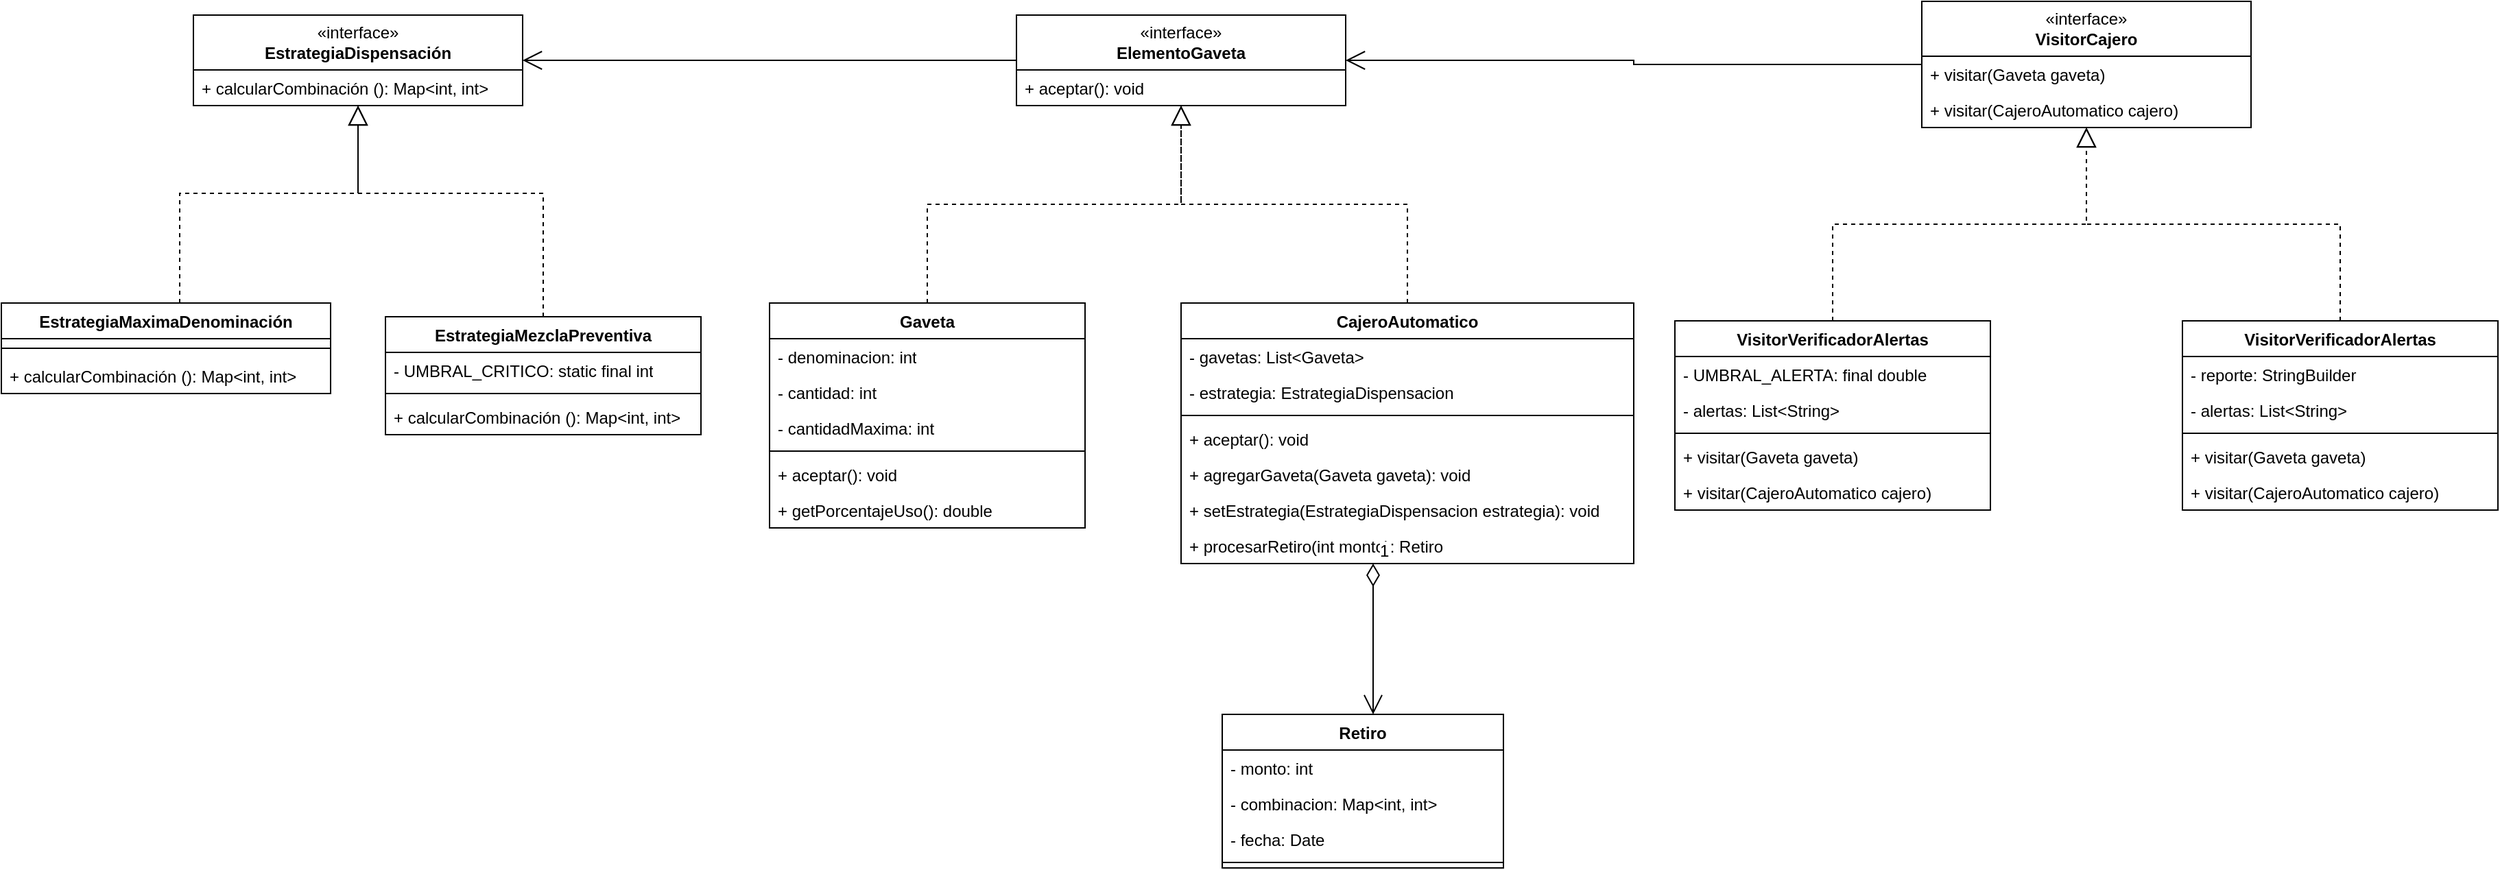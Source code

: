 <mxfile version="28.2.5">
  <diagram id="C5RBs43oDa-KdzZeNtuy" name="Page-1">
    <mxGraphModel dx="1097" dy="562" grid="1" gridSize="10" guides="1" tooltips="1" connect="1" arrows="1" fold="1" page="1" pageScale="1" pageWidth="827" pageHeight="1169" math="0" shadow="0">
      <root>
        <mxCell id="WIyWlLk6GJQsqaUBKTNV-0" />
        <mxCell id="WIyWlLk6GJQsqaUBKTNV-1" parent="WIyWlLk6GJQsqaUBKTNV-0" />
        <mxCell id="R6TyZvHb5LWWNC7vHNzd-23" value="«interface»&lt;br&gt;&lt;b&gt;EstrategiaDispensación&lt;/b&gt;" style="swimlane;fontStyle=0;childLayout=stackLayout;horizontal=1;startSize=40;fillColor=none;horizontalStack=0;resizeParent=1;resizeParentMax=0;resizeLast=0;collapsible=1;marginBottom=0;whiteSpace=wrap;html=1;" parent="WIyWlLk6GJQsqaUBKTNV-1" vertex="1">
          <mxGeometry x="300" y="120" width="240" height="66" as="geometry" />
        </mxCell>
        <mxCell id="R6TyZvHb5LWWNC7vHNzd-24" value="+ calcularCombinación (): Map&amp;lt;int, int&amp;gt;" style="text;strokeColor=none;fillColor=none;align=left;verticalAlign=top;spacingLeft=4;spacingRight=4;overflow=hidden;rotatable=0;points=[[0,0.5],[1,0.5]];portConstraint=eastwest;whiteSpace=wrap;html=1;" parent="R6TyZvHb5LWWNC7vHNzd-23" vertex="1">
          <mxGeometry y="40" width="240" height="26" as="geometry" />
        </mxCell>
        <mxCell id="R6TyZvHb5LWWNC7vHNzd-27" value="EstrategiaMaximaDenominación&lt;div&gt;&lt;br&gt;&lt;/div&gt;" style="swimlane;fontStyle=1;align=center;verticalAlign=top;childLayout=stackLayout;horizontal=1;startSize=26;horizontalStack=0;resizeParent=1;resizeParentMax=0;resizeLast=0;collapsible=1;marginBottom=0;whiteSpace=wrap;html=1;" parent="WIyWlLk6GJQsqaUBKTNV-1" vertex="1">
          <mxGeometry x="160" y="330" width="240" height="66" as="geometry" />
        </mxCell>
        <mxCell id="R6TyZvHb5LWWNC7vHNzd-29" value="" style="line;strokeWidth=1;fillColor=none;align=left;verticalAlign=middle;spacingTop=-1;spacingLeft=3;spacingRight=3;rotatable=0;labelPosition=right;points=[];portConstraint=eastwest;strokeColor=inherit;" parent="R6TyZvHb5LWWNC7vHNzd-27" vertex="1">
          <mxGeometry y="26" width="240" height="14" as="geometry" />
        </mxCell>
        <mxCell id="R6TyZvHb5LWWNC7vHNzd-31" value="+ calcularCombinación (): Map&amp;lt;int, int&amp;gt;" style="text;strokeColor=none;fillColor=none;align=left;verticalAlign=top;spacingLeft=4;spacingRight=4;overflow=hidden;rotatable=0;points=[[0,0.5],[1,0.5]];portConstraint=eastwest;whiteSpace=wrap;html=1;" parent="R6TyZvHb5LWWNC7vHNzd-27" vertex="1">
          <mxGeometry y="40" width="240" height="26" as="geometry" />
        </mxCell>
        <mxCell id="R6TyZvHb5LWWNC7vHNzd-37" value="" style="endArrow=block;dashed=1;endFill=0;endSize=12;html=1;rounded=0;fontSize=12;edgeStyle=orthogonalEdgeStyle;" parent="WIyWlLk6GJQsqaUBKTNV-1" source="R6TyZvHb5LWWNC7vHNzd-27" target="R6TyZvHb5LWWNC7vHNzd-23" edge="1">
          <mxGeometry width="160" relative="1" as="geometry">
            <mxPoint x="680" y="370" as="sourcePoint" />
            <mxPoint x="840" y="370" as="targetPoint" />
            <Array as="points">
              <mxPoint x="290" y="250" />
              <mxPoint x="420" y="250" />
            </Array>
          </mxGeometry>
        </mxCell>
        <mxCell id="R6TyZvHb5LWWNC7vHNzd-38" value="EstrategiaMezclaPreventiva" style="swimlane;fontStyle=1;align=center;verticalAlign=top;childLayout=stackLayout;horizontal=1;startSize=26;horizontalStack=0;resizeParent=1;resizeParentMax=0;resizeLast=0;collapsible=1;marginBottom=0;whiteSpace=wrap;html=1;" parent="WIyWlLk6GJQsqaUBKTNV-1" vertex="1">
          <mxGeometry x="440" y="340" width="230" height="86" as="geometry" />
        </mxCell>
        <mxCell id="R6TyZvHb5LWWNC7vHNzd-39" value="- UMBRAL_CRITICO: static final int" style="text;strokeColor=none;fillColor=none;align=left;verticalAlign=top;spacingLeft=4;spacingRight=4;overflow=hidden;rotatable=0;points=[[0,0.5],[1,0.5]];portConstraint=eastwest;whiteSpace=wrap;html=1;" parent="R6TyZvHb5LWWNC7vHNzd-38" vertex="1">
          <mxGeometry y="26" width="230" height="26" as="geometry" />
        </mxCell>
        <mxCell id="R6TyZvHb5LWWNC7vHNzd-40" value="" style="line;strokeWidth=1;fillColor=none;align=left;verticalAlign=middle;spacingTop=-1;spacingLeft=3;spacingRight=3;rotatable=0;labelPosition=right;points=[];portConstraint=eastwest;strokeColor=inherit;" parent="R6TyZvHb5LWWNC7vHNzd-38" vertex="1">
          <mxGeometry y="52" width="230" height="8" as="geometry" />
        </mxCell>
        <mxCell id="R6TyZvHb5LWWNC7vHNzd-41" value="+ calcularCombinación (): Map&amp;lt;int, int&amp;gt;" style="text;strokeColor=none;fillColor=none;align=left;verticalAlign=top;spacingLeft=4;spacingRight=4;overflow=hidden;rotatable=0;points=[[0,0.5],[1,0.5]];portConstraint=eastwest;whiteSpace=wrap;html=1;" parent="R6TyZvHb5LWWNC7vHNzd-38" vertex="1">
          <mxGeometry y="60" width="230" height="26" as="geometry" />
        </mxCell>
        <mxCell id="R6TyZvHb5LWWNC7vHNzd-42" value="" style="endArrow=block;dashed=1;endFill=0;endSize=12;html=1;rounded=0;fontSize=12;edgeStyle=orthogonalEdgeStyle;" parent="WIyWlLk6GJQsqaUBKTNV-1" source="R6TyZvHb5LWWNC7vHNzd-38" target="R6TyZvHb5LWWNC7vHNzd-23" edge="1">
          <mxGeometry width="160" relative="1" as="geometry">
            <mxPoint x="480" y="240" as="sourcePoint" />
            <mxPoint x="640" y="240" as="targetPoint" />
            <Array as="points">
              <mxPoint x="555" y="250" />
              <mxPoint x="420" y="250" />
            </Array>
          </mxGeometry>
        </mxCell>
        <mxCell id="R6TyZvHb5LWWNC7vHNzd-43" value="«interface»&lt;br&gt;&lt;b&gt;ElementoGaveta&lt;/b&gt;" style="swimlane;fontStyle=0;childLayout=stackLayout;horizontal=1;startSize=40;fillColor=none;horizontalStack=0;resizeParent=1;resizeParentMax=0;resizeLast=0;collapsible=1;marginBottom=0;whiteSpace=wrap;html=1;" parent="WIyWlLk6GJQsqaUBKTNV-1" vertex="1">
          <mxGeometry x="900" y="120" width="240" height="66" as="geometry" />
        </mxCell>
        <mxCell id="R6TyZvHb5LWWNC7vHNzd-44" value="+ aceptar(): void" style="text;strokeColor=none;fillColor=none;align=left;verticalAlign=top;spacingLeft=4;spacingRight=4;overflow=hidden;rotatable=0;points=[[0,0.5],[1,0.5]];portConstraint=eastwest;whiteSpace=wrap;html=1;" parent="R6TyZvHb5LWWNC7vHNzd-43" vertex="1">
          <mxGeometry y="40" width="240" height="26" as="geometry" />
        </mxCell>
        <mxCell id="R6TyZvHb5LWWNC7vHNzd-45" value="Gaveta" style="swimlane;fontStyle=1;align=center;verticalAlign=top;childLayout=stackLayout;horizontal=1;startSize=26;horizontalStack=0;resizeParent=1;resizeParentMax=0;resizeLast=0;collapsible=1;marginBottom=0;whiteSpace=wrap;html=1;" parent="WIyWlLk6GJQsqaUBKTNV-1" vertex="1">
          <mxGeometry x="720" y="330" width="230" height="164" as="geometry" />
        </mxCell>
        <mxCell id="R6TyZvHb5LWWNC7vHNzd-46" value="- denominacion: int" style="text;strokeColor=none;fillColor=none;align=left;verticalAlign=top;spacingLeft=4;spacingRight=4;overflow=hidden;rotatable=0;points=[[0,0.5],[1,0.5]];portConstraint=eastwest;whiteSpace=wrap;html=1;" parent="R6TyZvHb5LWWNC7vHNzd-45" vertex="1">
          <mxGeometry y="26" width="230" height="26" as="geometry" />
        </mxCell>
        <mxCell id="R6TyZvHb5LWWNC7vHNzd-49" value="- cantidad: int" style="text;strokeColor=none;fillColor=none;align=left;verticalAlign=top;spacingLeft=4;spacingRight=4;overflow=hidden;rotatable=0;points=[[0,0.5],[1,0.5]];portConstraint=eastwest;whiteSpace=wrap;html=1;" parent="R6TyZvHb5LWWNC7vHNzd-45" vertex="1">
          <mxGeometry y="52" width="230" height="26" as="geometry" />
        </mxCell>
        <mxCell id="R6TyZvHb5LWWNC7vHNzd-50" value="- cantidadMaxima: int" style="text;strokeColor=none;fillColor=none;align=left;verticalAlign=top;spacingLeft=4;spacingRight=4;overflow=hidden;rotatable=0;points=[[0,0.5],[1,0.5]];portConstraint=eastwest;whiteSpace=wrap;html=1;" parent="R6TyZvHb5LWWNC7vHNzd-45" vertex="1">
          <mxGeometry y="78" width="230" height="26" as="geometry" />
        </mxCell>
        <mxCell id="R6TyZvHb5LWWNC7vHNzd-47" value="" style="line;strokeWidth=1;fillColor=none;align=left;verticalAlign=middle;spacingTop=-1;spacingLeft=3;spacingRight=3;rotatable=0;labelPosition=right;points=[];portConstraint=eastwest;strokeColor=inherit;" parent="R6TyZvHb5LWWNC7vHNzd-45" vertex="1">
          <mxGeometry y="104" width="230" height="8" as="geometry" />
        </mxCell>
        <mxCell id="R6TyZvHb5LWWNC7vHNzd-51" value="+ aceptar(): void" style="text;strokeColor=none;fillColor=none;align=left;verticalAlign=top;spacingLeft=4;spacingRight=4;overflow=hidden;rotatable=0;points=[[0,0.5],[1,0.5]];portConstraint=eastwest;whiteSpace=wrap;html=1;" parent="R6TyZvHb5LWWNC7vHNzd-45" vertex="1">
          <mxGeometry y="112" width="230" height="26" as="geometry" />
        </mxCell>
        <mxCell id="R6TyZvHb5LWWNC7vHNzd-74" value="+ getPorcentajeUso(): double" style="text;strokeColor=none;fillColor=none;align=left;verticalAlign=top;spacingLeft=4;spacingRight=4;overflow=hidden;rotatable=0;points=[[0,0.5],[1,0.5]];portConstraint=eastwest;whiteSpace=wrap;html=1;" parent="R6TyZvHb5LWWNC7vHNzd-45" vertex="1">
          <mxGeometry y="138" width="230" height="26" as="geometry" />
        </mxCell>
        <mxCell id="R6TyZvHb5LWWNC7vHNzd-52" value="" style="endArrow=block;dashed=1;endFill=0;endSize=12;html=1;rounded=0;fontSize=12;edgeStyle=orthogonalEdgeStyle;" parent="WIyWlLk6GJQsqaUBKTNV-1" source="R6TyZvHb5LWWNC7vHNzd-45" target="R6TyZvHb5LWWNC7vHNzd-43" edge="1">
          <mxGeometry width="160" relative="1" as="geometry">
            <mxPoint x="880" y="260" as="sourcePoint" />
            <mxPoint x="1040" y="260" as="targetPoint" />
          </mxGeometry>
        </mxCell>
        <mxCell id="R6TyZvHb5LWWNC7vHNzd-53" value="CajeroAutomatico" style="swimlane;fontStyle=1;align=center;verticalAlign=top;childLayout=stackLayout;horizontal=1;startSize=26;horizontalStack=0;resizeParent=1;resizeParentMax=0;resizeLast=0;collapsible=1;marginBottom=0;whiteSpace=wrap;html=1;" parent="WIyWlLk6GJQsqaUBKTNV-1" vertex="1">
          <mxGeometry x="1020" y="330" width="330" height="190" as="geometry" />
        </mxCell>
        <mxCell id="R6TyZvHb5LWWNC7vHNzd-54" value="- gavetas: List&amp;lt;Gaveta&amp;gt;" style="text;strokeColor=none;fillColor=none;align=left;verticalAlign=top;spacingLeft=4;spacingRight=4;overflow=hidden;rotatable=0;points=[[0,0.5],[1,0.5]];portConstraint=eastwest;whiteSpace=wrap;html=1;" parent="R6TyZvHb5LWWNC7vHNzd-53" vertex="1">
          <mxGeometry y="26" width="330" height="26" as="geometry" />
        </mxCell>
        <mxCell id="R6TyZvHb5LWWNC7vHNzd-55" value="- estrategia: EstrategiaDispensacion" style="text;strokeColor=none;fillColor=none;align=left;verticalAlign=top;spacingLeft=4;spacingRight=4;overflow=hidden;rotatable=0;points=[[0,0.5],[1,0.5]];portConstraint=eastwest;whiteSpace=wrap;html=1;" parent="R6TyZvHb5LWWNC7vHNzd-53" vertex="1">
          <mxGeometry y="52" width="330" height="26" as="geometry" />
        </mxCell>
        <mxCell id="R6TyZvHb5LWWNC7vHNzd-57" value="" style="line;strokeWidth=1;fillColor=none;align=left;verticalAlign=middle;spacingTop=-1;spacingLeft=3;spacingRight=3;rotatable=0;labelPosition=right;points=[];portConstraint=eastwest;strokeColor=inherit;" parent="R6TyZvHb5LWWNC7vHNzd-53" vertex="1">
          <mxGeometry y="78" width="330" height="8" as="geometry" />
        </mxCell>
        <mxCell id="R6TyZvHb5LWWNC7vHNzd-58" value="+ aceptar(): void" style="text;strokeColor=none;fillColor=none;align=left;verticalAlign=top;spacingLeft=4;spacingRight=4;overflow=hidden;rotatable=0;points=[[0,0.5],[1,0.5]];portConstraint=eastwest;whiteSpace=wrap;html=1;" parent="R6TyZvHb5LWWNC7vHNzd-53" vertex="1">
          <mxGeometry y="86" width="330" height="26" as="geometry" />
        </mxCell>
        <mxCell id="R6TyZvHb5LWWNC7vHNzd-60" value="+ agregarGaveta(Gaveta gaveta): void" style="text;strokeColor=none;fillColor=none;align=left;verticalAlign=top;spacingLeft=4;spacingRight=4;overflow=hidden;rotatable=0;points=[[0,0.5],[1,0.5]];portConstraint=eastwest;whiteSpace=wrap;html=1;" parent="R6TyZvHb5LWWNC7vHNzd-53" vertex="1">
          <mxGeometry y="112" width="330" height="26" as="geometry" />
        </mxCell>
        <mxCell id="R6TyZvHb5LWWNC7vHNzd-61" value="+ setEstrategia(EstrategiaDispensacion estrategia): void&lt;span style=&quot;background-color: transparent; color: light-dark(rgb(0, 0, 0), rgb(255, 255, 255));&quot;&gt;&amp;nbsp;&lt;/span&gt;" style="text;strokeColor=none;fillColor=none;align=left;verticalAlign=top;spacingLeft=4;spacingRight=4;overflow=hidden;rotatable=0;points=[[0,0.5],[1,0.5]];portConstraint=eastwest;whiteSpace=wrap;html=1;" parent="R6TyZvHb5LWWNC7vHNzd-53" vertex="1">
          <mxGeometry y="138" width="330" height="26" as="geometry" />
        </mxCell>
        <mxCell id="R6TyZvHb5LWWNC7vHNzd-62" value="+ procesarRetiro(int monto): Retiro" style="text;strokeColor=none;fillColor=none;align=left;verticalAlign=top;spacingLeft=4;spacingRight=4;overflow=hidden;rotatable=0;points=[[0,0.5],[1,0.5]];portConstraint=eastwest;whiteSpace=wrap;html=1;" parent="R6TyZvHb5LWWNC7vHNzd-53" vertex="1">
          <mxGeometry y="164" width="330" height="26" as="geometry" />
        </mxCell>
        <mxCell id="R6TyZvHb5LWWNC7vHNzd-59" value="" style="endArrow=block;dashed=1;endFill=0;endSize=12;html=1;rounded=0;fontSize=12;edgeStyle=orthogonalEdgeStyle;" parent="WIyWlLk6GJQsqaUBKTNV-1" source="R6TyZvHb5LWWNC7vHNzd-53" target="R6TyZvHb5LWWNC7vHNzd-43" edge="1">
          <mxGeometry width="160" relative="1" as="geometry">
            <mxPoint x="1120" y="250" as="sourcePoint" />
            <mxPoint x="1280" y="250" as="targetPoint" />
          </mxGeometry>
        </mxCell>
        <mxCell id="R6TyZvHb5LWWNC7vHNzd-63" value="Retiro" style="swimlane;fontStyle=1;align=center;verticalAlign=top;childLayout=stackLayout;horizontal=1;startSize=26;horizontalStack=0;resizeParent=1;resizeParentMax=0;resizeLast=0;collapsible=1;marginBottom=0;whiteSpace=wrap;html=1;" parent="WIyWlLk6GJQsqaUBKTNV-1" vertex="1">
          <mxGeometry x="1050" y="630" width="205" height="112" as="geometry" />
        </mxCell>
        <mxCell id="R6TyZvHb5LWWNC7vHNzd-64" value="- monto: int" style="text;strokeColor=none;fillColor=none;align=left;verticalAlign=top;spacingLeft=4;spacingRight=4;overflow=hidden;rotatable=0;points=[[0,0.5],[1,0.5]];portConstraint=eastwest;whiteSpace=wrap;html=1;" parent="R6TyZvHb5LWWNC7vHNzd-63" vertex="1">
          <mxGeometry y="26" width="205" height="26" as="geometry" />
        </mxCell>
        <mxCell id="R6TyZvHb5LWWNC7vHNzd-68" value="- combinacion: Map&amp;lt;int, int&amp;gt;" style="text;strokeColor=none;fillColor=none;align=left;verticalAlign=top;spacingLeft=4;spacingRight=4;overflow=hidden;rotatable=0;points=[[0,0.5],[1,0.5]];portConstraint=eastwest;whiteSpace=wrap;html=1;" parent="R6TyZvHb5LWWNC7vHNzd-63" vertex="1">
          <mxGeometry y="52" width="205" height="26" as="geometry" />
        </mxCell>
        <mxCell id="R6TyZvHb5LWWNC7vHNzd-67" value="- fecha: Date" style="text;strokeColor=none;fillColor=none;align=left;verticalAlign=top;spacingLeft=4;spacingRight=4;overflow=hidden;rotatable=0;points=[[0,0.5],[1,0.5]];portConstraint=eastwest;whiteSpace=wrap;html=1;" parent="R6TyZvHb5LWWNC7vHNzd-63" vertex="1">
          <mxGeometry y="78" width="205" height="26" as="geometry" />
        </mxCell>
        <mxCell id="R6TyZvHb5LWWNC7vHNzd-65" value="" style="line;strokeWidth=1;fillColor=none;align=left;verticalAlign=middle;spacingTop=-1;spacingLeft=3;spacingRight=3;rotatable=0;labelPosition=right;points=[];portConstraint=eastwest;strokeColor=inherit;" parent="R6TyZvHb5LWWNC7vHNzd-63" vertex="1">
          <mxGeometry y="104" width="205" height="8" as="geometry" />
        </mxCell>
        <mxCell id="R6TyZvHb5LWWNC7vHNzd-70" value="1" style="endArrow=open;html=1;endSize=12;startArrow=diamondThin;startSize=14;startFill=0;edgeStyle=orthogonalEdgeStyle;align=left;verticalAlign=bottom;rounded=0;fontSize=12;" parent="WIyWlLk6GJQsqaUBKTNV-1" source="R6TyZvHb5LWWNC7vHNzd-53" target="R6TyZvHb5LWWNC7vHNzd-63" edge="1">
          <mxGeometry x="-1" y="3" relative="1" as="geometry">
            <mxPoint x="940" y="620" as="sourcePoint" />
            <mxPoint x="1120" y="590" as="targetPoint" />
            <Array as="points">
              <mxPoint x="1160" y="580" />
              <mxPoint x="1160" y="580" />
            </Array>
          </mxGeometry>
        </mxCell>
        <mxCell id="R6TyZvHb5LWWNC7vHNzd-71" value="«interface»&lt;br&gt;&lt;b&gt;VisitorCajero&lt;/b&gt;" style="swimlane;fontStyle=0;childLayout=stackLayout;horizontal=1;startSize=40;fillColor=none;horizontalStack=0;resizeParent=1;resizeParentMax=0;resizeLast=0;collapsible=1;marginBottom=0;whiteSpace=wrap;html=1;" parent="WIyWlLk6GJQsqaUBKTNV-1" vertex="1">
          <mxGeometry x="1560" y="110" width="240" height="92" as="geometry" />
        </mxCell>
        <mxCell id="R6TyZvHb5LWWNC7vHNzd-72" value="+ visitar(Gaveta gaveta)" style="text;strokeColor=none;fillColor=none;align=left;verticalAlign=top;spacingLeft=4;spacingRight=4;overflow=hidden;rotatable=0;points=[[0,0.5],[1,0.5]];portConstraint=eastwest;whiteSpace=wrap;html=1;" parent="R6TyZvHb5LWWNC7vHNzd-71" vertex="1">
          <mxGeometry y="40" width="240" height="26" as="geometry" />
        </mxCell>
        <mxCell id="R6TyZvHb5LWWNC7vHNzd-73" value="+ visitar(CajeroAutomatico cajero)" style="text;strokeColor=none;fillColor=none;align=left;verticalAlign=top;spacingLeft=4;spacingRight=4;overflow=hidden;rotatable=0;points=[[0,0.5],[1,0.5]];portConstraint=eastwest;whiteSpace=wrap;html=1;" parent="R6TyZvHb5LWWNC7vHNzd-71" vertex="1">
          <mxGeometry y="66" width="240" height="26" as="geometry" />
        </mxCell>
        <mxCell id="R6TyZvHb5LWWNC7vHNzd-75" value="VisitorVerificadorAlertas" style="swimlane;fontStyle=1;align=center;verticalAlign=top;childLayout=stackLayout;horizontal=1;startSize=26;horizontalStack=0;resizeParent=1;resizeParentMax=0;resizeLast=0;collapsible=1;marginBottom=0;whiteSpace=wrap;html=1;" parent="WIyWlLk6GJQsqaUBKTNV-1" vertex="1">
          <mxGeometry x="1380" y="343" width="230" height="138" as="geometry" />
        </mxCell>
        <mxCell id="R6TyZvHb5LWWNC7vHNzd-76" value="- UMBRAL_ALERTA: final double" style="text;strokeColor=none;fillColor=none;align=left;verticalAlign=top;spacingLeft=4;spacingRight=4;overflow=hidden;rotatable=0;points=[[0,0.5],[1,0.5]];portConstraint=eastwest;whiteSpace=wrap;html=1;" parent="R6TyZvHb5LWWNC7vHNzd-75" vertex="1">
          <mxGeometry y="26" width="230" height="26" as="geometry" />
        </mxCell>
        <mxCell id="R6TyZvHb5LWWNC7vHNzd-78" value="- alertas: List&amp;lt;String&amp;gt;" style="text;strokeColor=none;fillColor=none;align=left;verticalAlign=top;spacingLeft=4;spacingRight=4;overflow=hidden;rotatable=0;points=[[0,0.5],[1,0.5]];portConstraint=eastwest;whiteSpace=wrap;html=1;" parent="R6TyZvHb5LWWNC7vHNzd-75" vertex="1">
          <mxGeometry y="52" width="230" height="26" as="geometry" />
        </mxCell>
        <mxCell id="R6TyZvHb5LWWNC7vHNzd-79" value="" style="line;strokeWidth=1;fillColor=none;align=left;verticalAlign=middle;spacingTop=-1;spacingLeft=3;spacingRight=3;rotatable=0;labelPosition=right;points=[];portConstraint=eastwest;strokeColor=inherit;" parent="R6TyZvHb5LWWNC7vHNzd-75" vertex="1">
          <mxGeometry y="78" width="230" height="8" as="geometry" />
        </mxCell>
        <mxCell id="R6TyZvHb5LWWNC7vHNzd-82" value="+ visitar(Gaveta gaveta)" style="text;strokeColor=none;fillColor=none;align=left;verticalAlign=top;spacingLeft=4;spacingRight=4;overflow=hidden;rotatable=0;points=[[0,0.5],[1,0.5]];portConstraint=eastwest;whiteSpace=wrap;html=1;" parent="R6TyZvHb5LWWNC7vHNzd-75" vertex="1">
          <mxGeometry y="86" width="230" height="26" as="geometry" />
        </mxCell>
        <mxCell id="R6TyZvHb5LWWNC7vHNzd-83" value="+ visitar(CajeroAutomatico cajero)" style="text;strokeColor=none;fillColor=none;align=left;verticalAlign=top;spacingLeft=4;spacingRight=4;overflow=hidden;rotatable=0;points=[[0,0.5],[1,0.5]];portConstraint=eastwest;whiteSpace=wrap;html=1;" parent="R6TyZvHb5LWWNC7vHNzd-75" vertex="1">
          <mxGeometry y="112" width="230" height="26" as="geometry" />
        </mxCell>
        <mxCell id="R6TyZvHb5LWWNC7vHNzd-84" value="" style="endArrow=block;dashed=1;endFill=0;endSize=12;html=1;rounded=0;fontSize=12;edgeStyle=orthogonalEdgeStyle;" parent="WIyWlLk6GJQsqaUBKTNV-1" source="R6TyZvHb5LWWNC7vHNzd-75" target="R6TyZvHb5LWWNC7vHNzd-71" edge="1">
          <mxGeometry width="160" relative="1" as="geometry">
            <mxPoint x="1580" y="283" as="sourcePoint" />
            <mxPoint x="1740" y="283" as="targetPoint" />
          </mxGeometry>
        </mxCell>
        <mxCell id="R6TyZvHb5LWWNC7vHNzd-85" value="VisitorVerificadorAlertas" style="swimlane;fontStyle=1;align=center;verticalAlign=top;childLayout=stackLayout;horizontal=1;startSize=26;horizontalStack=0;resizeParent=1;resizeParentMax=0;resizeLast=0;collapsible=1;marginBottom=0;whiteSpace=wrap;html=1;" parent="WIyWlLk6GJQsqaUBKTNV-1" vertex="1">
          <mxGeometry x="1750" y="343" width="230" height="138" as="geometry" />
        </mxCell>
        <mxCell id="R6TyZvHb5LWWNC7vHNzd-86" value="- reporte: StringBuilder" style="text;strokeColor=none;fillColor=none;align=left;verticalAlign=top;spacingLeft=4;spacingRight=4;overflow=hidden;rotatable=0;points=[[0,0.5],[1,0.5]];portConstraint=eastwest;whiteSpace=wrap;html=1;" parent="R6TyZvHb5LWWNC7vHNzd-85" vertex="1">
          <mxGeometry y="26" width="230" height="26" as="geometry" />
        </mxCell>
        <mxCell id="R6TyZvHb5LWWNC7vHNzd-87" value="- alertas: List&amp;lt;String&amp;gt;" style="text;strokeColor=none;fillColor=none;align=left;verticalAlign=top;spacingLeft=4;spacingRight=4;overflow=hidden;rotatable=0;points=[[0,0.5],[1,0.5]];portConstraint=eastwest;whiteSpace=wrap;html=1;" parent="R6TyZvHb5LWWNC7vHNzd-85" vertex="1">
          <mxGeometry y="52" width="230" height="26" as="geometry" />
        </mxCell>
        <mxCell id="R6TyZvHb5LWWNC7vHNzd-88" value="" style="line;strokeWidth=1;fillColor=none;align=left;verticalAlign=middle;spacingTop=-1;spacingLeft=3;spacingRight=3;rotatable=0;labelPosition=right;points=[];portConstraint=eastwest;strokeColor=inherit;" parent="R6TyZvHb5LWWNC7vHNzd-85" vertex="1">
          <mxGeometry y="78" width="230" height="8" as="geometry" />
        </mxCell>
        <mxCell id="R6TyZvHb5LWWNC7vHNzd-89" value="+ visitar(Gaveta gaveta)" style="text;strokeColor=none;fillColor=none;align=left;verticalAlign=top;spacingLeft=4;spacingRight=4;overflow=hidden;rotatable=0;points=[[0,0.5],[1,0.5]];portConstraint=eastwest;whiteSpace=wrap;html=1;" parent="R6TyZvHb5LWWNC7vHNzd-85" vertex="1">
          <mxGeometry y="86" width="230" height="26" as="geometry" />
        </mxCell>
        <mxCell id="R6TyZvHb5LWWNC7vHNzd-90" value="+ visitar(CajeroAutomatico cajero)" style="text;strokeColor=none;fillColor=none;align=left;verticalAlign=top;spacingLeft=4;spacingRight=4;overflow=hidden;rotatable=0;points=[[0,0.5],[1,0.5]];portConstraint=eastwest;whiteSpace=wrap;html=1;" parent="R6TyZvHb5LWWNC7vHNzd-85" vertex="1">
          <mxGeometry y="112" width="230" height="26" as="geometry" />
        </mxCell>
        <mxCell id="R6TyZvHb5LWWNC7vHNzd-91" value="" style="endArrow=block;dashed=1;endFill=0;endSize=12;html=1;rounded=0;fontSize=12;edgeStyle=orthogonalEdgeStyle;" parent="WIyWlLk6GJQsqaUBKTNV-1" source="R6TyZvHb5LWWNC7vHNzd-85" target="R6TyZvHb5LWWNC7vHNzd-71" edge="1">
          <mxGeometry width="160" relative="1" as="geometry">
            <mxPoint x="1550" y="401" as="sourcePoint" />
            <mxPoint x="1735" y="273" as="targetPoint" />
          </mxGeometry>
        </mxCell>
        <mxCell id="R6TyZvHb5LWWNC7vHNzd-92" value="" style="endArrow=open;endFill=1;endSize=12;html=1;rounded=0;fontSize=12;edgeStyle=orthogonalEdgeStyle;" parent="WIyWlLk6GJQsqaUBKTNV-1" source="R6TyZvHb5LWWNC7vHNzd-71" target="R6TyZvHb5LWWNC7vHNzd-43" edge="1">
          <mxGeometry width="160" relative="1" as="geometry">
            <mxPoint x="1460" y="180" as="sourcePoint" />
            <mxPoint x="1620" y="180" as="targetPoint" />
          </mxGeometry>
        </mxCell>
        <mxCell id="R6TyZvHb5LWWNC7vHNzd-93" value="" style="endArrow=open;endFill=1;endSize=12;html=1;rounded=0;fontSize=12;edgeStyle=orthogonalEdgeStyle;" parent="WIyWlLk6GJQsqaUBKTNV-1" source="R6TyZvHb5LWWNC7vHNzd-43" target="R6TyZvHb5LWWNC7vHNzd-23" edge="1">
          <mxGeometry width="160" relative="1" as="geometry">
            <mxPoint x="1380" y="50" as="sourcePoint" />
            <mxPoint x="740" y="50" as="targetPoint" />
          </mxGeometry>
        </mxCell>
      </root>
    </mxGraphModel>
  </diagram>
</mxfile>
